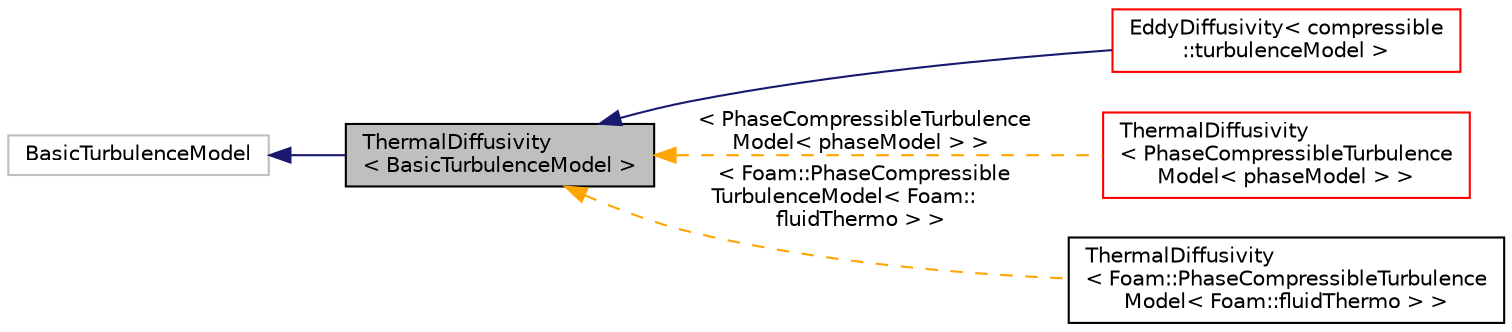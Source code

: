 digraph "ThermalDiffusivity&lt; BasicTurbulenceModel &gt;"
{
  bgcolor="transparent";
  edge [fontname="Helvetica",fontsize="10",labelfontname="Helvetica",labelfontsize="10"];
  node [fontname="Helvetica",fontsize="10",shape=record];
  rankdir="LR";
  Node1 [label="ThermalDiffusivity\l\< BasicTurbulenceModel \>",height=0.2,width=0.4,color="black", fillcolor="grey75", style="filled" fontcolor="black"];
  Node2 -> Node1 [dir="back",color="midnightblue",fontsize="10",style="solid",fontname="Helvetica"];
  Node2 [label="BasicTurbulenceModel",height=0.2,width=0.4,color="grey75"];
  Node1 -> Node3 [dir="back",color="midnightblue",fontsize="10",style="solid",fontname="Helvetica"];
  Node3 [label="EddyDiffusivity\< compressible\l::turbulenceModel \>",height=0.2,width=0.4,color="red",URL="$classFoam_1_1EddyDiffusivity.html"];
  Node1 -> Node4 [dir="back",color="orange",fontsize="10",style="dashed",label=" \< PhaseCompressibleTurbulence\lModel\< phaseModel \> \>" ,fontname="Helvetica"];
  Node4 [label="ThermalDiffusivity\l\< PhaseCompressibleTurbulence\lModel\< phaseModel \> \>",height=0.2,width=0.4,color="red",URL="$classFoam_1_1ThermalDiffusivity.html"];
  Node1 -> Node5 [dir="back",color="orange",fontsize="10",style="dashed",label=" \< Foam::PhaseCompressible\lTurbulenceModel\< Foam::\lfluidThermo \> \>" ,fontname="Helvetica"];
  Node5 [label="ThermalDiffusivity\l\< Foam::PhaseCompressibleTurbulence\lModel\< Foam::fluidThermo \> \>",height=0.2,width=0.4,color="black",URL="$classFoam_1_1ThermalDiffusivity.html"];
}
